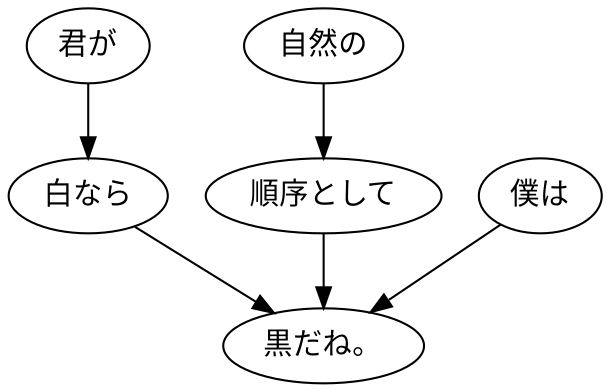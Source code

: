 digraph graph7609 {
	node0 [label="君が"];
	node1 [label="白なら"];
	node2 [label="自然の"];
	node3 [label="順序として"];
	node4 [label="僕は"];
	node5 [label="黒だね。"];
	node0 -> node1;
	node1 -> node5;
	node2 -> node3;
	node3 -> node5;
	node4 -> node5;
}
